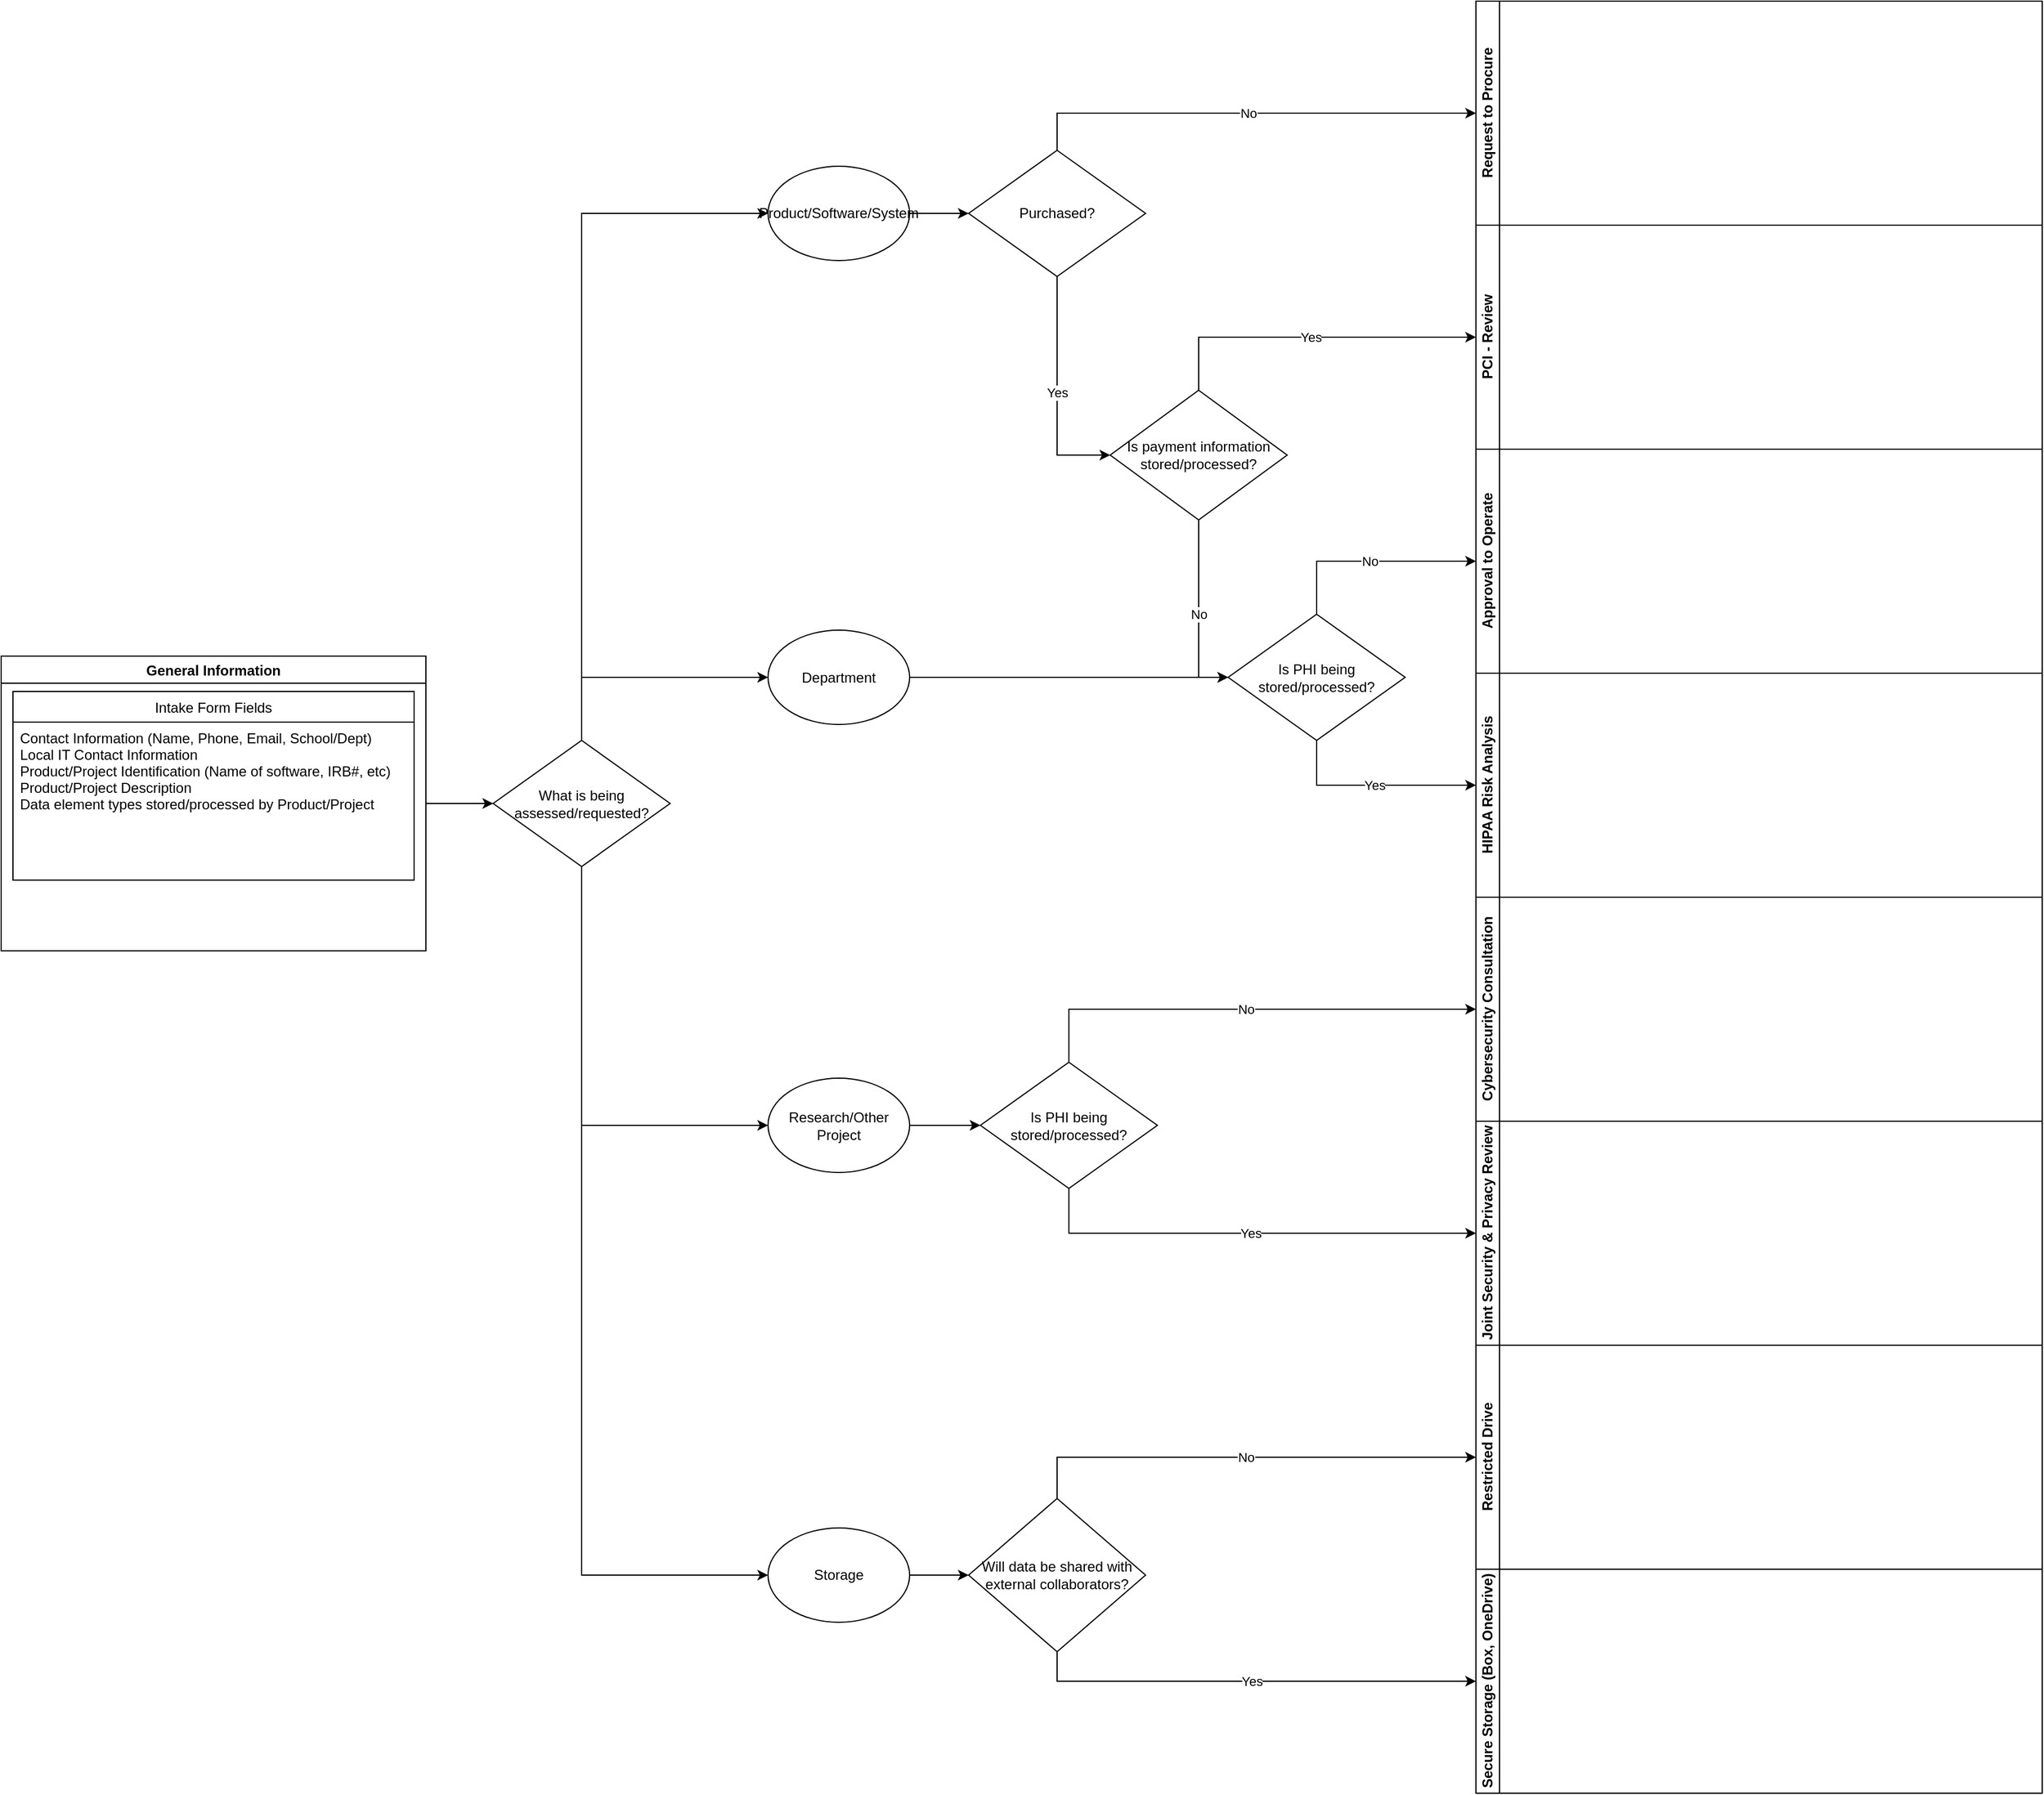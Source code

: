 <mxfile version="13.1.1" type="github">
  <diagram id="prtHgNgQTEPvFCAcTncT" name="Page-1">
    <mxGraphModel dx="3080" dy="1896" grid="1" gridSize="10" guides="1" tooltips="1" connect="1" arrows="1" fold="1" page="1" pageScale="1" pageWidth="827" pageHeight="1169" math="0" shadow="0">
      <root>
        <mxCell id="0" />
        <mxCell id="1" parent="0" />
        <mxCell id="ICGc_ksDgKoEMmsDHTLX-52" value="" style="edgeStyle=orthogonalEdgeStyle;rounded=0;orthogonalLoop=1;jettySize=auto;html=1;entryX=0;entryY=0.5;entryDx=0;entryDy=0;" edge="1" parent="1" source="yxAS-kUYhovaRyHfJ3Vv-26" target="yxAS-kUYhovaRyHfJ3Vv-39">
          <mxGeometry relative="1" as="geometry">
            <mxPoint x="-660" y="560.5" as="targetPoint" />
          </mxGeometry>
        </mxCell>
        <mxCell id="yxAS-kUYhovaRyHfJ3Vv-26" value="General Information" style="swimlane;" parent="1" vertex="1">
          <mxGeometry x="-980" y="435.5" width="360" height="250" as="geometry" />
        </mxCell>
        <mxCell id="yxAS-kUYhovaRyHfJ3Vv-28" value="Intake Form Fields" style="swimlane;fontStyle=0;childLayout=stackLayout;horizontal=1;startSize=26;fillColor=none;horizontalStack=0;resizeParent=1;resizeParentMax=0;resizeLast=0;collapsible=1;marginBottom=0;" parent="yxAS-kUYhovaRyHfJ3Vv-26" vertex="1">
          <mxGeometry x="10" y="30" width="340" height="160" as="geometry" />
        </mxCell>
        <mxCell id="yxAS-kUYhovaRyHfJ3Vv-31" value="Contact Information (Name, Phone, Email, School/Dept)&#xa;Local IT Contact Information&#xa;Product/Project Identification (Name of software, IRB#, etc)&#xa;Product/Project Description&#xa;Data element types stored/processed by Product/Project&#xa;&#xa;&#xa;&#xa;" style="text;strokeColor=none;fillColor=none;align=left;verticalAlign=top;spacingLeft=4;spacingRight=4;overflow=hidden;rotatable=0;points=[[0,0.5],[1,0.5]];portConstraint=eastwest;" parent="yxAS-kUYhovaRyHfJ3Vv-28" vertex="1">
          <mxGeometry y="26" width="340" height="134" as="geometry" />
        </mxCell>
        <mxCell id="ICGc_ksDgKoEMmsDHTLX-37" value="No" style="edgeStyle=orthogonalEdgeStyle;rounded=0;orthogonalLoop=1;jettySize=auto;html=1;exitX=0.5;exitY=0;exitDx=0;exitDy=0;entryX=0;entryY=0.5;entryDx=0;entryDy=0;" edge="1" parent="1" source="yxAS-kUYhovaRyHfJ3Vv-38" target="ICGc_ksDgKoEMmsDHTLX-30">
          <mxGeometry relative="1" as="geometry" />
        </mxCell>
        <mxCell id="ICGc_ksDgKoEMmsDHTLX-38" value="Yes" style="edgeStyle=orthogonalEdgeStyle;rounded=0;orthogonalLoop=1;jettySize=auto;html=1;exitX=0.5;exitY=1;exitDx=0;exitDy=0;entryX=0;entryY=0.5;entryDx=0;entryDy=0;" edge="1" parent="1" source="yxAS-kUYhovaRyHfJ3Vv-38" target="ICGc_ksDgKoEMmsDHTLX-36">
          <mxGeometry relative="1" as="geometry" />
        </mxCell>
        <mxCell id="yxAS-kUYhovaRyHfJ3Vv-38" value="Is PHI being stored/processed?" style="rhombus;whiteSpace=wrap;html=1;" parent="1" vertex="1">
          <mxGeometry x="60" y="400" width="150" height="107" as="geometry" />
        </mxCell>
        <mxCell id="ICGc_ksDgKoEMmsDHTLX-19" style="edgeStyle=orthogonalEdgeStyle;rounded=0;orthogonalLoop=1;jettySize=auto;html=1;exitX=0.5;exitY=0;exitDx=0;exitDy=0;entryX=0;entryY=0.5;entryDx=0;entryDy=0;" edge="1" parent="1" source="yxAS-kUYhovaRyHfJ3Vv-39" target="ICGc_ksDgKoEMmsDHTLX-6">
          <mxGeometry relative="1" as="geometry" />
        </mxCell>
        <mxCell id="ICGc_ksDgKoEMmsDHTLX-24" style="edgeStyle=orthogonalEdgeStyle;rounded=0;orthogonalLoop=1;jettySize=auto;html=1;exitX=0.5;exitY=0;exitDx=0;exitDy=0;entryX=0;entryY=0.5;entryDx=0;entryDy=0;" edge="1" parent="1" source="yxAS-kUYhovaRyHfJ3Vv-39" target="ICGc_ksDgKoEMmsDHTLX-7">
          <mxGeometry relative="1" as="geometry" />
        </mxCell>
        <mxCell id="ICGc_ksDgKoEMmsDHTLX-27" style="edgeStyle=orthogonalEdgeStyle;rounded=0;orthogonalLoop=1;jettySize=auto;html=1;exitX=0.5;exitY=1;exitDx=0;exitDy=0;entryX=0;entryY=0.5;entryDx=0;entryDy=0;" edge="1" parent="1" source="yxAS-kUYhovaRyHfJ3Vv-39" target="ICGc_ksDgKoEMmsDHTLX-9">
          <mxGeometry relative="1" as="geometry" />
        </mxCell>
        <mxCell id="ICGc_ksDgKoEMmsDHTLX-61" style="edgeStyle=orthogonalEdgeStyle;rounded=0;orthogonalLoop=1;jettySize=auto;html=1;exitX=0.5;exitY=1;exitDx=0;exitDy=0;entryX=0;entryY=0.5;entryDx=0;entryDy=0;" edge="1" parent="1" source="yxAS-kUYhovaRyHfJ3Vv-39" target="ICGc_ksDgKoEMmsDHTLX-60">
          <mxGeometry relative="1" as="geometry" />
        </mxCell>
        <mxCell id="yxAS-kUYhovaRyHfJ3Vv-39" value="What is being assessed/requested?" style="rhombus;whiteSpace=wrap;html=1;" parent="1" vertex="1">
          <mxGeometry x="-563" y="507" width="150" height="107" as="geometry" />
        </mxCell>
        <mxCell id="ICGc_ksDgKoEMmsDHTLX-31" value="" style="edgeStyle=orthogonalEdgeStyle;rounded=0;orthogonalLoop=1;jettySize=auto;html=1;" edge="1" parent="1" source="ICGc_ksDgKoEMmsDHTLX-6" target="ICGc_ksDgKoEMmsDHTLX-28">
          <mxGeometry relative="1" as="geometry" />
        </mxCell>
        <mxCell id="ICGc_ksDgKoEMmsDHTLX-6" value="Product/Software/System" style="ellipse;whiteSpace=wrap;html=1;" vertex="1" parent="1">
          <mxGeometry x="-330" y="20" width="120" height="80" as="geometry" />
        </mxCell>
        <mxCell id="ICGc_ksDgKoEMmsDHTLX-14" style="edgeStyle=orthogonalEdgeStyle;rounded=0;orthogonalLoop=1;jettySize=auto;html=1;exitX=1;exitY=0.5;exitDx=0;exitDy=0;entryX=0;entryY=0.5;entryDx=0;entryDy=0;" edge="1" parent="1" source="ICGc_ksDgKoEMmsDHTLX-7" target="yxAS-kUYhovaRyHfJ3Vv-38">
          <mxGeometry relative="1" as="geometry" />
        </mxCell>
        <mxCell id="ICGc_ksDgKoEMmsDHTLX-7" value="&lt;div&gt;Department&lt;/div&gt;" style="ellipse;whiteSpace=wrap;html=1;" vertex="1" parent="1">
          <mxGeometry x="-330" y="413.5" width="120" height="80" as="geometry" />
        </mxCell>
        <mxCell id="ICGc_ksDgKoEMmsDHTLX-63" style="edgeStyle=orthogonalEdgeStyle;rounded=0;orthogonalLoop=1;jettySize=auto;html=1;exitX=1;exitY=0.5;exitDx=0;exitDy=0;entryX=0;entryY=0.5;entryDx=0;entryDy=0;" edge="1" parent="1" source="ICGc_ksDgKoEMmsDHTLX-9" target="ICGc_ksDgKoEMmsDHTLX-55">
          <mxGeometry relative="1" as="geometry" />
        </mxCell>
        <mxCell id="ICGc_ksDgKoEMmsDHTLX-9" value="Storage" style="ellipse;whiteSpace=wrap;html=1;" vertex="1" parent="1">
          <mxGeometry x="-330" y="1175" width="120" height="80" as="geometry" />
        </mxCell>
        <mxCell id="ICGc_ksDgKoEMmsDHTLX-35" value="Yes" style="edgeStyle=orthogonalEdgeStyle;rounded=0;orthogonalLoop=1;jettySize=auto;html=1;exitX=0.5;exitY=0;exitDx=0;exitDy=0;entryX=0;entryY=0.5;entryDx=0;entryDy=0;" edge="1" parent="1" source="ICGc_ksDgKoEMmsDHTLX-23" target="ICGc_ksDgKoEMmsDHTLX-18">
          <mxGeometry relative="1" as="geometry" />
        </mxCell>
        <mxCell id="ICGc_ksDgKoEMmsDHTLX-48" value="&lt;div&gt;No&lt;/div&gt;" style="edgeStyle=orthogonalEdgeStyle;rounded=0;orthogonalLoop=1;jettySize=auto;html=1;exitX=0.5;exitY=1;exitDx=0;exitDy=0;entryX=0;entryY=0.5;entryDx=0;entryDy=0;" edge="1" parent="1" source="ICGc_ksDgKoEMmsDHTLX-23" target="yxAS-kUYhovaRyHfJ3Vv-38">
          <mxGeometry relative="1" as="geometry" />
        </mxCell>
        <mxCell id="ICGc_ksDgKoEMmsDHTLX-23" value="Is payment information stored/processed?" style="rhombus;whiteSpace=wrap;html=1;" vertex="1" parent="1">
          <mxGeometry x="-40" y="210" width="150" height="110" as="geometry" />
        </mxCell>
        <mxCell id="ICGc_ksDgKoEMmsDHTLX-18" value="PCI - Review" style="swimlane;html=1;startSize=20;horizontal=0;" vertex="1" parent="1">
          <mxGeometry x="270" y="70" width="480" height="190" as="geometry" />
        </mxCell>
        <mxCell id="ICGc_ksDgKoEMmsDHTLX-32" value="&lt;div&gt;No&lt;/div&gt;" style="edgeStyle=orthogonalEdgeStyle;rounded=0;orthogonalLoop=1;jettySize=auto;html=1;exitX=0.5;exitY=0;exitDx=0;exitDy=0;entryX=0;entryY=0.5;entryDx=0;entryDy=0;" edge="1" parent="1" source="ICGc_ksDgKoEMmsDHTLX-28" target="ICGc_ksDgKoEMmsDHTLX-29">
          <mxGeometry relative="1" as="geometry" />
        </mxCell>
        <mxCell id="ICGc_ksDgKoEMmsDHTLX-64" value="Yes" style="edgeStyle=orthogonalEdgeStyle;rounded=0;orthogonalLoop=1;jettySize=auto;html=1;exitX=0.5;exitY=1;exitDx=0;exitDy=0;entryX=0;entryY=0.5;entryDx=0;entryDy=0;" edge="1" parent="1" source="ICGc_ksDgKoEMmsDHTLX-28" target="ICGc_ksDgKoEMmsDHTLX-23">
          <mxGeometry relative="1" as="geometry" />
        </mxCell>
        <mxCell id="ICGc_ksDgKoEMmsDHTLX-28" value="Purchased?" style="rhombus;whiteSpace=wrap;html=1;" vertex="1" parent="1">
          <mxGeometry x="-160" y="6.5" width="150" height="107" as="geometry" />
        </mxCell>
        <mxCell id="ICGc_ksDgKoEMmsDHTLX-29" value="Request to Procure" style="swimlane;html=1;startSize=20;horizontal=0;" vertex="1" parent="1">
          <mxGeometry x="270" y="-120" width="480" height="190" as="geometry" />
        </mxCell>
        <mxCell id="ICGc_ksDgKoEMmsDHTLX-30" value="Approval to Operate" style="swimlane;html=1;startSize=20;horizontal=0;" vertex="1" parent="1">
          <mxGeometry x="270" y="260" width="480" height="190" as="geometry" />
        </mxCell>
        <mxCell id="ICGc_ksDgKoEMmsDHTLX-36" value="HIPAA Risk Analysis" style="swimlane;html=1;startSize=20;horizontal=0;" vertex="1" parent="1">
          <mxGeometry x="270" y="450" width="480" height="190" as="geometry" />
        </mxCell>
        <mxCell id="ICGc_ksDgKoEMmsDHTLX-46" value="No" style="edgeStyle=orthogonalEdgeStyle;rounded=0;orthogonalLoop=1;jettySize=auto;html=1;exitX=0.5;exitY=0;exitDx=0;exitDy=0;entryX=0;entryY=0.5;entryDx=0;entryDy=0;" edge="1" parent="1" source="ICGc_ksDgKoEMmsDHTLX-42" target="ICGc_ksDgKoEMmsDHTLX-44">
          <mxGeometry relative="1" as="geometry" />
        </mxCell>
        <mxCell id="ICGc_ksDgKoEMmsDHTLX-47" value="Yes" style="edgeStyle=orthogonalEdgeStyle;rounded=0;orthogonalLoop=1;jettySize=auto;html=1;exitX=0.5;exitY=1;exitDx=0;exitDy=0;entryX=0;entryY=0.5;entryDx=0;entryDy=0;" edge="1" parent="1" source="ICGc_ksDgKoEMmsDHTLX-42" target="ICGc_ksDgKoEMmsDHTLX-45">
          <mxGeometry relative="1" as="geometry" />
        </mxCell>
        <mxCell id="ICGc_ksDgKoEMmsDHTLX-42" value="Is PHI being stored/processed?" style="rhombus;whiteSpace=wrap;html=1;" vertex="1" parent="1">
          <mxGeometry x="-150" y="780" width="150" height="107" as="geometry" />
        </mxCell>
        <mxCell id="ICGc_ksDgKoEMmsDHTLX-44" value="&lt;div&gt;Cybersecurity Consultation&lt;/div&gt;" style="swimlane;html=1;startSize=20;horizontal=0;" vertex="1" parent="1">
          <mxGeometry x="270" y="640" width="480" height="190" as="geometry" />
        </mxCell>
        <mxCell id="ICGc_ksDgKoEMmsDHTLX-45" value="Joint Security &amp;amp; Privacy Review" style="swimlane;html=1;startSize=20;horizontal=0;" vertex="1" parent="1">
          <mxGeometry x="270" y="830" width="480" height="190" as="geometry" />
        </mxCell>
        <mxCell id="ICGc_ksDgKoEMmsDHTLX-53" value="No" style="edgeStyle=orthogonalEdgeStyle;rounded=0;orthogonalLoop=1;jettySize=auto;html=1;exitX=0.5;exitY=0;exitDx=0;exitDy=0;entryX=0;entryY=0.5;entryDx=0;entryDy=0;" edge="1" parent="1" source="ICGc_ksDgKoEMmsDHTLX-55" target="ICGc_ksDgKoEMmsDHTLX-56">
          <mxGeometry relative="1" as="geometry" />
        </mxCell>
        <mxCell id="ICGc_ksDgKoEMmsDHTLX-54" value="Yes" style="edgeStyle=orthogonalEdgeStyle;rounded=0;orthogonalLoop=1;jettySize=auto;html=1;exitX=0.5;exitY=1;exitDx=0;exitDy=0;entryX=0;entryY=0.5;entryDx=0;entryDy=0;" edge="1" parent="1" source="ICGc_ksDgKoEMmsDHTLX-55" target="ICGc_ksDgKoEMmsDHTLX-57">
          <mxGeometry relative="1" as="geometry" />
        </mxCell>
        <mxCell id="ICGc_ksDgKoEMmsDHTLX-55" value="Will data be shared with external collaborators?" style="rhombus;whiteSpace=wrap;html=1;" vertex="1" parent="1">
          <mxGeometry x="-160" y="1150" width="150" height="130" as="geometry" />
        </mxCell>
        <mxCell id="ICGc_ksDgKoEMmsDHTLX-56" value="Restricted Drive" style="swimlane;html=1;startSize=20;horizontal=0;" vertex="1" parent="1">
          <mxGeometry x="270" y="1020" width="480" height="190" as="geometry" />
        </mxCell>
        <mxCell id="ICGc_ksDgKoEMmsDHTLX-57" value="Secure Storage (Box, OneDrive)" style="swimlane;html=1;startSize=20;horizontal=0;" vertex="1" parent="1">
          <mxGeometry x="270" y="1210" width="480" height="190" as="geometry" />
        </mxCell>
        <mxCell id="ICGc_ksDgKoEMmsDHTLX-62" style="edgeStyle=orthogonalEdgeStyle;rounded=0;orthogonalLoop=1;jettySize=auto;html=1;exitX=1;exitY=0.5;exitDx=0;exitDy=0;entryX=0;entryY=0.5;entryDx=0;entryDy=0;" edge="1" parent="1" source="ICGc_ksDgKoEMmsDHTLX-60" target="ICGc_ksDgKoEMmsDHTLX-42">
          <mxGeometry relative="1" as="geometry" />
        </mxCell>
        <mxCell id="ICGc_ksDgKoEMmsDHTLX-60" value="&lt;div&gt;Research/Other Project&lt;br&gt;&lt;/div&gt;" style="ellipse;whiteSpace=wrap;html=1;" vertex="1" parent="1">
          <mxGeometry x="-330" y="793.5" width="120" height="80" as="geometry" />
        </mxCell>
      </root>
    </mxGraphModel>
  </diagram>
</mxfile>
